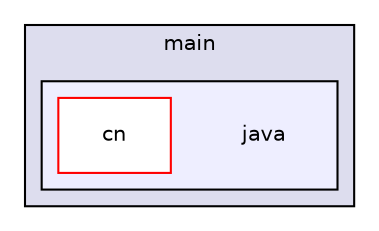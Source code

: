 digraph "src/main/java" {
  compound=true
  node [ fontsize="10", fontname="Helvetica"];
  edge [ labelfontsize="10", labelfontname="Helvetica"];
  subgraph clusterdir_5eb159725f84c66aafd839904a4acdd0 {
    graph [ bgcolor="#ddddee", pencolor="black", label="main" fontname="Helvetica", fontsize="10", URL="dir_5eb159725f84c66aafd839904a4acdd0.html"]
  subgraph clusterdir_fd3f6763802dee1ad875f6c80eac0bda {
    graph [ bgcolor="#eeeeff", pencolor="black", label="" URL="dir_fd3f6763802dee1ad875f6c80eac0bda.html"];
    dir_fd3f6763802dee1ad875f6c80eac0bda [shape=plaintext label="java"];
    dir_206eb1d1c9924e2929f951307d75bced [shape=box label="cn" color="red" fillcolor="white" style="filled" URL="dir_206eb1d1c9924e2929f951307d75bced.html"];
  }
  }
}
